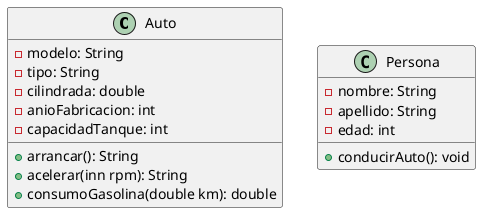 @startuml
'https://plantuml.com/class-diagram

class Auto{
- modelo: String
- tipo: String
- cilindrada: double
- anioFabricacion: int
- capacidadTanque: int
+ arrancar(): String
+ acelerar(inn rpm): String
+ consumoGasolina(double km): double
}

class Persona{
- nombre: String
-apellido: String
- edad: int
+ conducirAuto(): void
}


@enduml